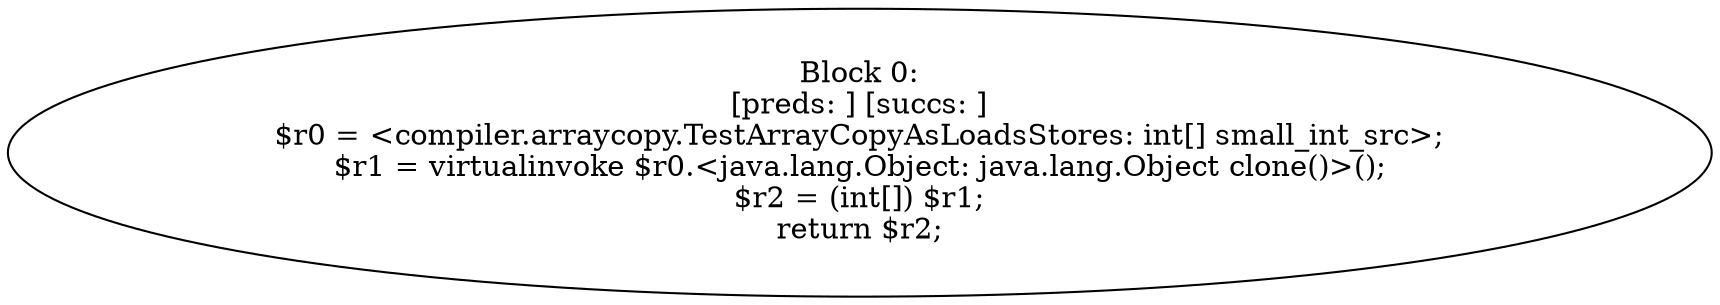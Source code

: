 digraph "unitGraph" {
    "Block 0:
[preds: ] [succs: ]
$r0 = <compiler.arraycopy.TestArrayCopyAsLoadsStores: int[] small_int_src>;
$r1 = virtualinvoke $r0.<java.lang.Object: java.lang.Object clone()>();
$r2 = (int[]) $r1;
return $r2;
"
}
